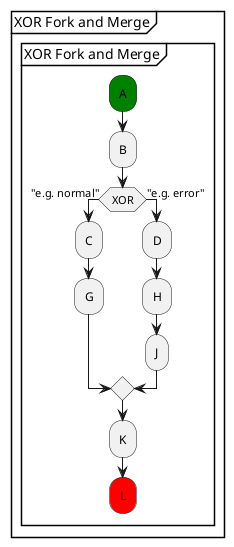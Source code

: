 /'

Tutorial - Exclusive OR Fork and Merge Topology
  
'/

@startuml 
partition "XOR Fork and Merge" {
group "XOR Fork and Merge"
  #green:A;
  :B;
  if (XOR) then ("e.g. normal")
      :C;
      :G;
  else ("e.g. error")
      :D;
      :H;
      :J;
  endif
  :K;
  #red:L;
end group
}      
@enduml
